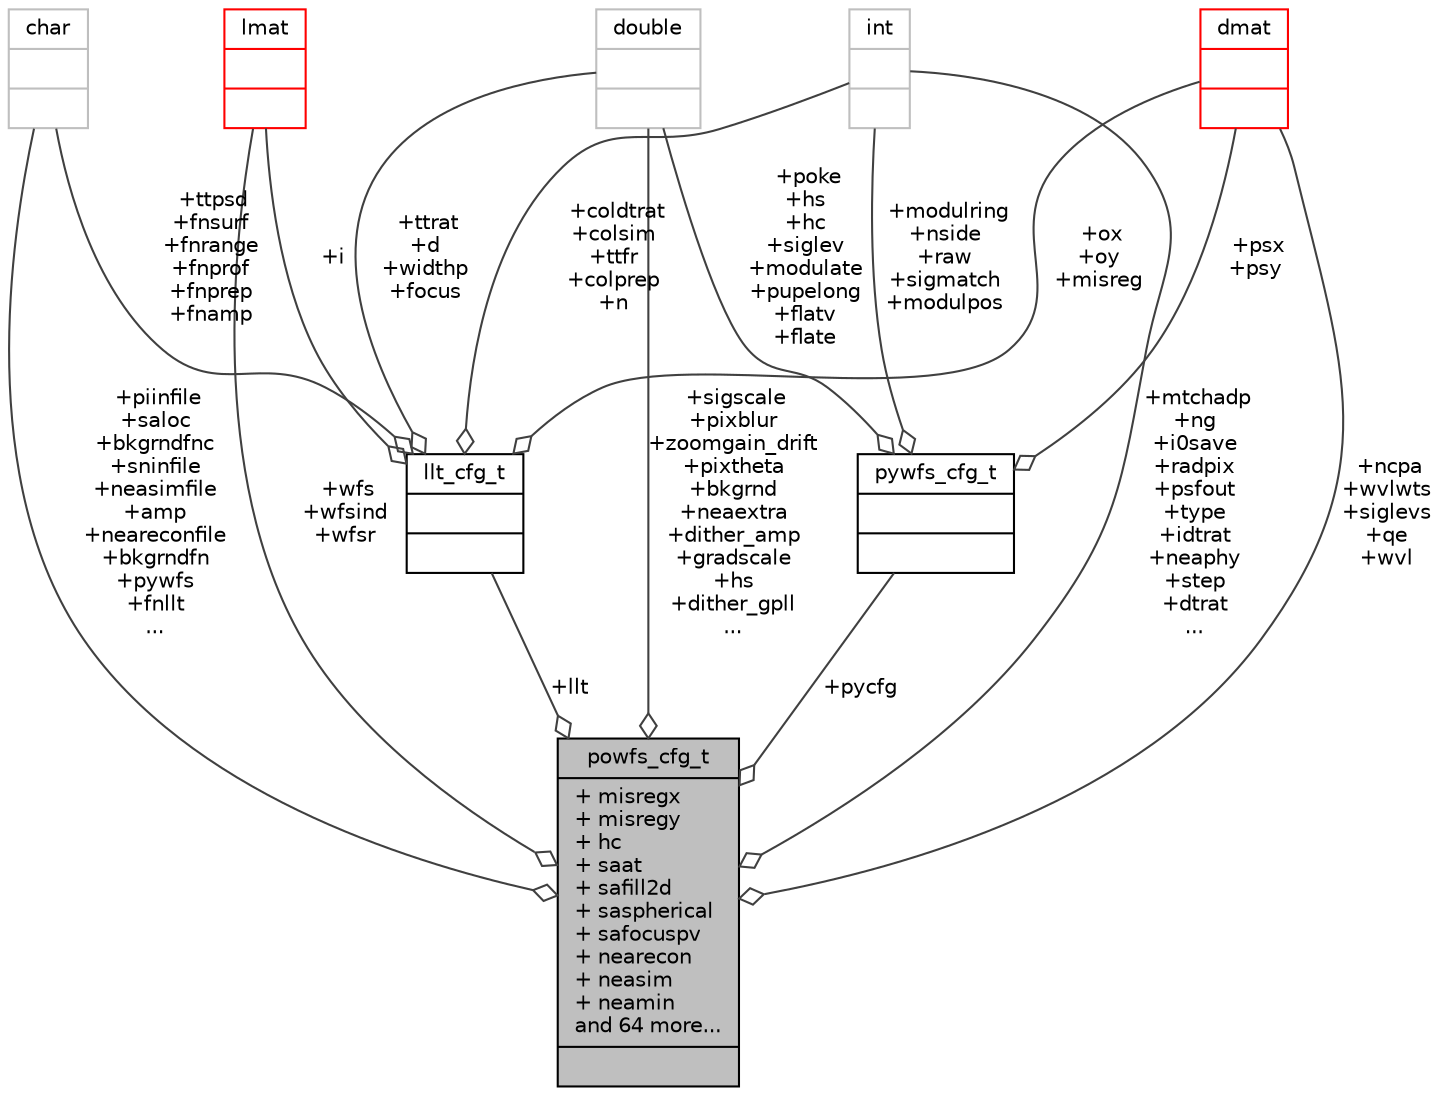 digraph "powfs_cfg_t"
{
 // INTERACTIVE_SVG=YES
  bgcolor="transparent";
  edge [fontname="Helvetica",fontsize="10",labelfontname="Helvetica",labelfontsize="10"];
  node [fontname="Helvetica",fontsize="10",shape=record];
  Node43 [label="{powfs_cfg_t\n|+ misregx\l+ misregy\l+ hc\l+ saat\l+ safill2d\l+ saspherical\l+ safocuspv\l+ nearecon\l+ neasim\l+ neamin\land 64 more...\l|}",height=0.2,width=0.4,color="black", fillcolor="grey75", style="filled", fontcolor="black"];
  Node44 -> Node43 [color="grey25",fontsize="10",style="solid",label=" +llt" ,arrowhead="odiamond",fontname="Helvetica"];
  Node44 [label="{llt_cfg_t\n||}",height=0.2,width=0.4,color="black",URL="$parms_8h.html#structllt__cfg__t"];
  Node45 -> Node44 [color="grey25",fontsize="10",style="solid",label=" +ttrat\n+d\n+widthp\n+focus" ,arrowhead="odiamond",fontname="Helvetica"];
  Node45 [label="{double\n||}",height=0.2,width=0.4,color="grey75"];
  Node46 -> Node44 [color="grey25",fontsize="10",style="solid",label=" +i" ,arrowhead="odiamond",fontname="Helvetica"];
  Node46 [label="{lmat\n||}",height=0.2,width=0.4,color="red",URL="$type_8h.html#structlmat"];
  Node48 -> Node44 [color="grey25",fontsize="10",style="solid",label=" +ttpsd\n+fnsurf\n+fnrange\n+fnprof\n+fnprep\n+fnamp" ,arrowhead="odiamond",fontname="Helvetica"];
  Node48 [label="{char\n||}",height=0.2,width=0.4,color="grey75"];
  Node49 -> Node44 [color="grey25",fontsize="10",style="solid",label=" +coldtrat\n+colsim\n+ttfr\n+colprep\n+n" ,arrowhead="odiamond",fontname="Helvetica"];
  Node49 [label="{int\n||}",height=0.2,width=0.4,color="grey75"];
  Node50 -> Node44 [color="grey25",fontsize="10",style="solid",label=" +ox\n+oy\n+misreg" ,arrowhead="odiamond",fontname="Helvetica"];
  Node50 [label="{dmat\n||}",height=0.2,width=0.4,color="red",URL="$type_8h.html#structdmat"];
  Node45 -> Node43 [color="grey25",fontsize="10",style="solid",label=" +sigscale\n+pixblur\n+zoomgain_drift\n+pixtheta\n+bkgrnd\n+neaextra\n+dither_amp\n+gradscale\n+hs\n+dither_gpll\n..." ,arrowhead="odiamond",fontname="Helvetica"];
  Node46 -> Node43 [color="grey25",fontsize="10",style="solid",label=" +wfs\n+wfsind\n+wfsr" ,arrowhead="odiamond",fontname="Helvetica"];
  Node48 -> Node43 [color="grey25",fontsize="10",style="solid",label=" +piinfile\n+saloc\n+bkgrndfnc\n+sninfile\n+neasimfile\n+amp\n+neareconfile\n+bkgrndfn\n+pywfs\n+fnllt\n..." ,arrowhead="odiamond",fontname="Helvetica"];
  Node52 -> Node43 [color="grey25",fontsize="10",style="solid",label=" +pycfg" ,arrowhead="odiamond",fontname="Helvetica"];
  Node52 [label="{pywfs_cfg_t\n||}",height=0.2,width=0.4,color="black",URL="$parms_8h.html#structpywfs__cfg__t"];
  Node45 -> Node52 [color="grey25",fontsize="10",style="solid",label=" +poke\n+hs\n+hc\n+siglev\n+modulate\n+pupelong\n+flatv\n+flate" ,arrowhead="odiamond",fontname="Helvetica"];
  Node49 -> Node52 [color="grey25",fontsize="10",style="solid",label=" +modulring\n+nside\n+raw\n+sigmatch\n+modulpos" ,arrowhead="odiamond",fontname="Helvetica"];
  Node50 -> Node52 [color="grey25",fontsize="10",style="solid",label=" +psx\n+psy" ,arrowhead="odiamond",fontname="Helvetica"];
  Node49 -> Node43 [color="grey25",fontsize="10",style="solid",label=" +mtchadp\n+ng\n+i0save\n+radpix\n+psfout\n+type\n+idtrat\n+neaphy\n+step\n+dtrat\n..." ,arrowhead="odiamond",fontname="Helvetica"];
  Node50 -> Node43 [color="grey25",fontsize="10",style="solid",label=" +ncpa\n+wvlwts\n+siglevs\n+qe\n+wvl" ,arrowhead="odiamond",fontname="Helvetica"];
}
